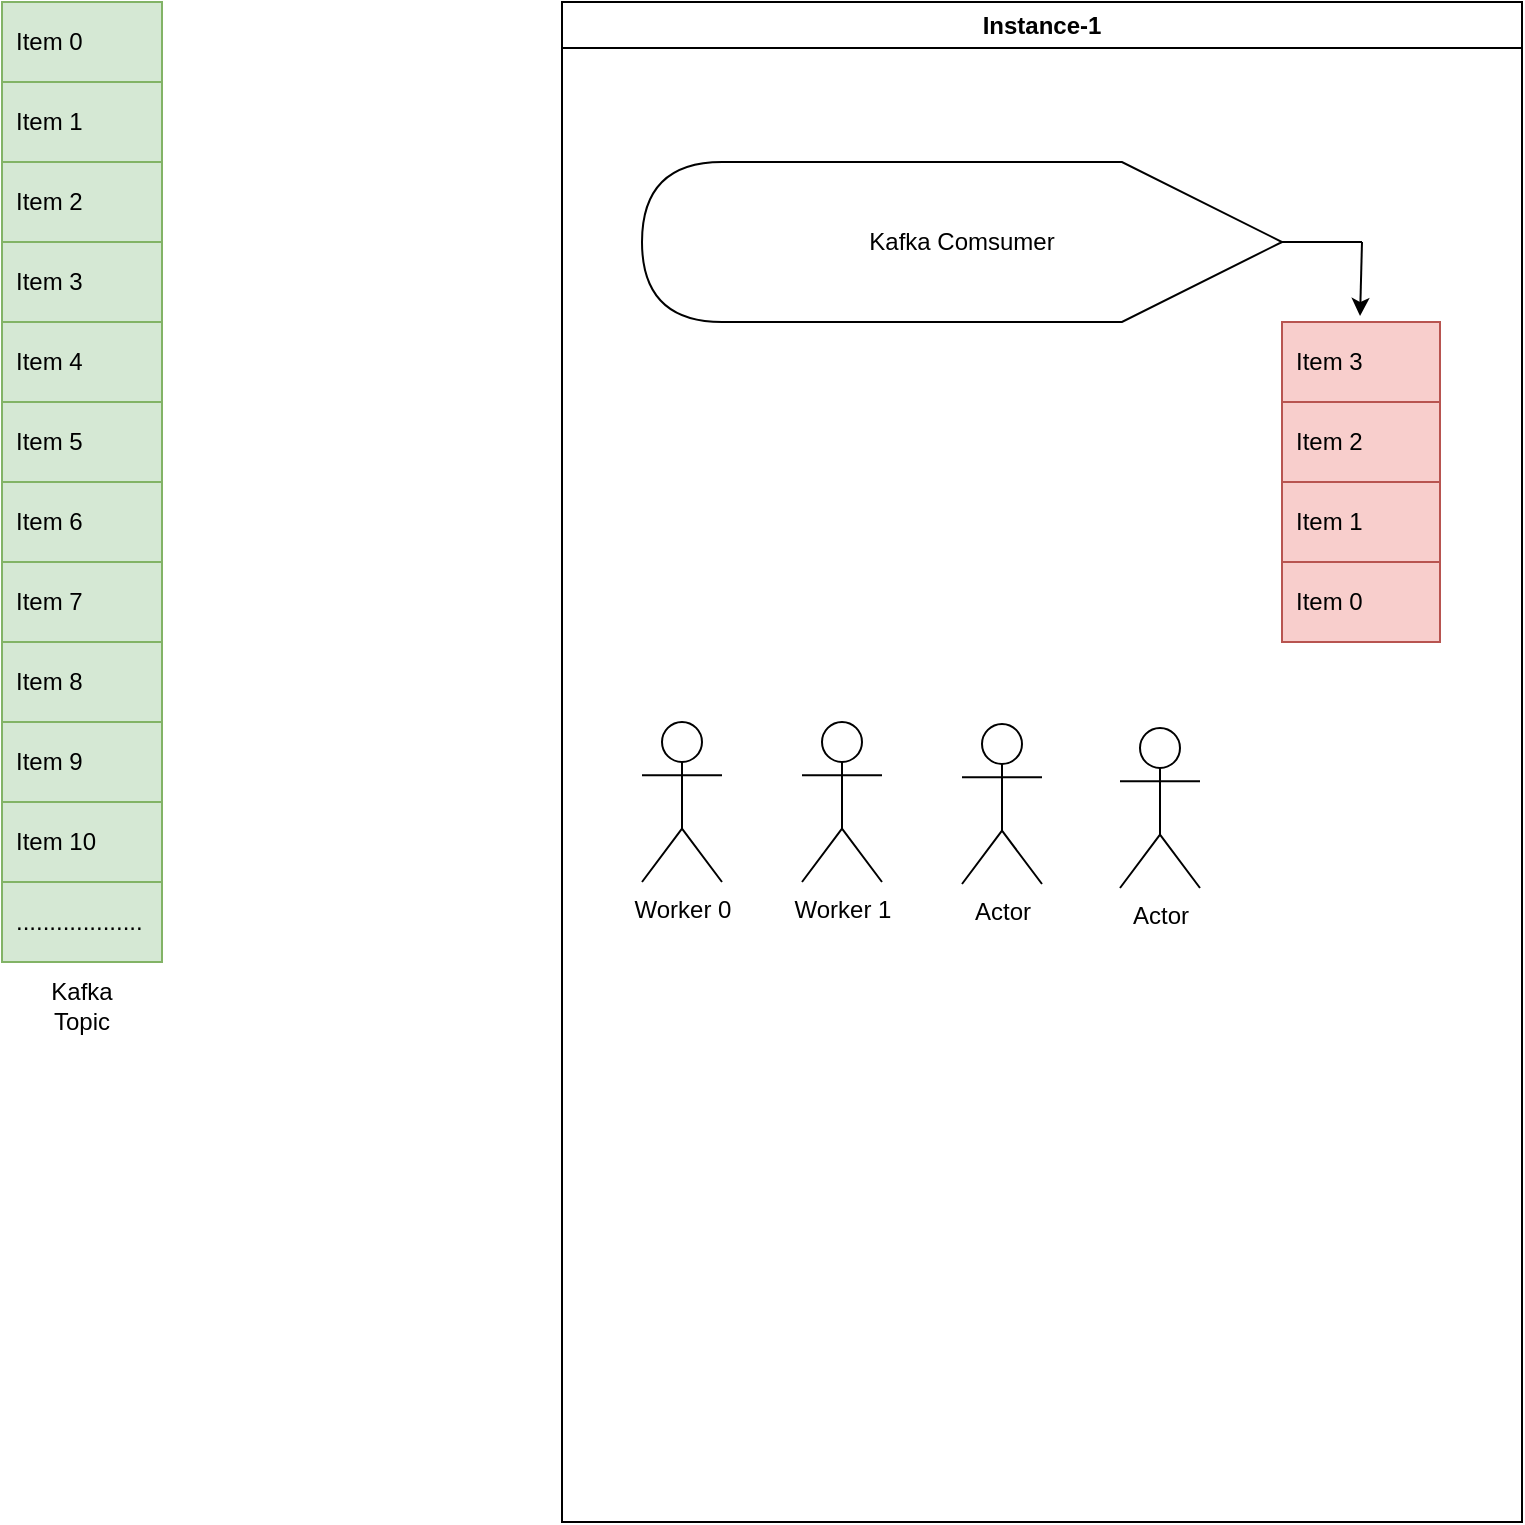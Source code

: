 <mxfile version="24.8.4">
  <diagram name="Page-1" id="sOotC2LdYVgw5ZosODeW">
    <mxGraphModel dx="1434" dy="788" grid="1" gridSize="10" guides="1" tooltips="1" connect="1" arrows="1" fold="1" page="1" pageScale="1" pageWidth="850" pageHeight="1100" math="0" shadow="0">
      <root>
        <mxCell id="0" />
        <mxCell id="1" parent="0" />
        <mxCell id="hxlogFKfareEqJslP9uV-1" value="" style="shape=table;startSize=0;container=1;collapsible=0;childLayout=tableLayout;fontSize=11;fillColor=#d5e8d4;strokeColor=#82b366;" vertex="1" parent="1">
          <mxGeometry x="40" y="40" width="80" height="160" as="geometry" />
        </mxCell>
        <mxCell id="hxlogFKfareEqJslP9uV-2" value="" style="shape=tableRow;horizontal=0;startSize=0;swimlaneHead=0;swimlaneBody=0;strokeColor=inherit;top=0;left=0;bottom=0;right=0;collapsible=0;dropTarget=0;fillColor=none;points=[[0,0.5],[1,0.5]];portConstraint=eastwest;fontSize=16;" vertex="1" parent="hxlogFKfareEqJslP9uV-1">
          <mxGeometry width="80" height="40" as="geometry" />
        </mxCell>
        <mxCell id="hxlogFKfareEqJslP9uV-3" value="Item 0" style="shape=partialRectangle;html=1;whiteSpace=wrap;connectable=0;strokeColor=inherit;overflow=hidden;fillColor=none;top=0;left=0;bottom=0;right=0;pointerEvents=1;fontSize=12;align=left;spacingLeft=5;" vertex="1" parent="hxlogFKfareEqJslP9uV-2">
          <mxGeometry width="80" height="40" as="geometry">
            <mxRectangle width="80" height="40" as="alternateBounds" />
          </mxGeometry>
        </mxCell>
        <mxCell id="hxlogFKfareEqJslP9uV-4" value="" style="shape=tableRow;horizontal=0;startSize=0;swimlaneHead=0;swimlaneBody=0;strokeColor=inherit;top=0;left=0;bottom=0;right=0;collapsible=0;dropTarget=0;fillColor=none;points=[[0,0.5],[1,0.5]];portConstraint=eastwest;fontSize=16;" vertex="1" parent="hxlogFKfareEqJslP9uV-1">
          <mxGeometry y="40" width="80" height="40" as="geometry" />
        </mxCell>
        <mxCell id="hxlogFKfareEqJslP9uV-5" value="Item 1" style="shape=partialRectangle;html=1;whiteSpace=wrap;connectable=0;strokeColor=inherit;overflow=hidden;fillColor=none;top=0;left=0;bottom=0;right=0;pointerEvents=1;fontSize=12;align=left;spacingLeft=5;" vertex="1" parent="hxlogFKfareEqJslP9uV-4">
          <mxGeometry width="80" height="40" as="geometry">
            <mxRectangle width="80" height="40" as="alternateBounds" />
          </mxGeometry>
        </mxCell>
        <mxCell id="hxlogFKfareEqJslP9uV-6" value="" style="shape=tableRow;horizontal=0;startSize=0;swimlaneHead=0;swimlaneBody=0;strokeColor=inherit;top=0;left=0;bottom=0;right=0;collapsible=0;dropTarget=0;fillColor=none;points=[[0,0.5],[1,0.5]];portConstraint=eastwest;fontSize=16;" vertex="1" parent="hxlogFKfareEqJslP9uV-1">
          <mxGeometry y="80" width="80" height="40" as="geometry" />
        </mxCell>
        <mxCell id="hxlogFKfareEqJslP9uV-7" value="Item 2" style="shape=partialRectangle;html=1;whiteSpace=wrap;connectable=0;strokeColor=inherit;overflow=hidden;fillColor=none;top=0;left=0;bottom=0;right=0;pointerEvents=1;fontSize=12;align=left;spacingLeft=5;" vertex="1" parent="hxlogFKfareEqJslP9uV-6">
          <mxGeometry width="80" height="40" as="geometry">
            <mxRectangle width="80" height="40" as="alternateBounds" />
          </mxGeometry>
        </mxCell>
        <mxCell id="hxlogFKfareEqJslP9uV-8" style="shape=tableRow;horizontal=0;startSize=0;swimlaneHead=0;swimlaneBody=0;strokeColor=inherit;top=0;left=0;bottom=0;right=0;collapsible=0;dropTarget=0;fillColor=none;points=[[0,0.5],[1,0.5]];portConstraint=eastwest;fontSize=16;" vertex="1" parent="hxlogFKfareEqJslP9uV-1">
          <mxGeometry y="120" width="80" height="40" as="geometry" />
        </mxCell>
        <mxCell id="hxlogFKfareEqJslP9uV-9" value="Item 3" style="shape=partialRectangle;html=1;whiteSpace=wrap;connectable=0;strokeColor=inherit;overflow=hidden;fillColor=none;top=0;left=0;bottom=0;right=0;pointerEvents=1;fontSize=12;align=left;spacingLeft=5;" vertex="1" parent="hxlogFKfareEqJslP9uV-8">
          <mxGeometry width="80" height="40" as="geometry">
            <mxRectangle width="80" height="40" as="alternateBounds" />
          </mxGeometry>
        </mxCell>
        <mxCell id="hxlogFKfareEqJslP9uV-10" value="" style="shape=table;startSize=0;container=1;collapsible=0;childLayout=tableLayout;fontSize=11;fillColor=#d5e8d4;strokeColor=#82b366;" vertex="1" parent="1">
          <mxGeometry x="40" y="200" width="80" height="160" as="geometry" />
        </mxCell>
        <mxCell id="hxlogFKfareEqJslP9uV-11" value="" style="shape=tableRow;horizontal=0;startSize=0;swimlaneHead=0;swimlaneBody=0;strokeColor=inherit;top=0;left=0;bottom=0;right=0;collapsible=0;dropTarget=0;fillColor=none;points=[[0,0.5],[1,0.5]];portConstraint=eastwest;fontSize=16;" vertex="1" parent="hxlogFKfareEqJslP9uV-10">
          <mxGeometry width="80" height="40" as="geometry" />
        </mxCell>
        <mxCell id="hxlogFKfareEqJslP9uV-12" value="Item 4" style="shape=partialRectangle;html=1;whiteSpace=wrap;connectable=0;strokeColor=inherit;overflow=hidden;fillColor=none;top=0;left=0;bottom=0;right=0;pointerEvents=1;fontSize=12;align=left;spacingLeft=5;" vertex="1" parent="hxlogFKfareEqJslP9uV-11">
          <mxGeometry width="80" height="40" as="geometry">
            <mxRectangle width="80" height="40" as="alternateBounds" />
          </mxGeometry>
        </mxCell>
        <mxCell id="hxlogFKfareEqJslP9uV-13" value="" style="shape=tableRow;horizontal=0;startSize=0;swimlaneHead=0;swimlaneBody=0;strokeColor=inherit;top=0;left=0;bottom=0;right=0;collapsible=0;dropTarget=0;fillColor=none;points=[[0,0.5],[1,0.5]];portConstraint=eastwest;fontSize=16;" vertex="1" parent="hxlogFKfareEqJslP9uV-10">
          <mxGeometry y="40" width="80" height="40" as="geometry" />
        </mxCell>
        <mxCell id="hxlogFKfareEqJslP9uV-14" value="Item 5" style="shape=partialRectangle;html=1;whiteSpace=wrap;connectable=0;strokeColor=inherit;overflow=hidden;fillColor=none;top=0;left=0;bottom=0;right=0;pointerEvents=1;fontSize=12;align=left;spacingLeft=5;" vertex="1" parent="hxlogFKfareEqJslP9uV-13">
          <mxGeometry width="80" height="40" as="geometry">
            <mxRectangle width="80" height="40" as="alternateBounds" />
          </mxGeometry>
        </mxCell>
        <mxCell id="hxlogFKfareEqJslP9uV-15" value="" style="shape=tableRow;horizontal=0;startSize=0;swimlaneHead=0;swimlaneBody=0;strokeColor=inherit;top=0;left=0;bottom=0;right=0;collapsible=0;dropTarget=0;fillColor=none;points=[[0,0.5],[1,0.5]];portConstraint=eastwest;fontSize=16;" vertex="1" parent="hxlogFKfareEqJslP9uV-10">
          <mxGeometry y="80" width="80" height="40" as="geometry" />
        </mxCell>
        <mxCell id="hxlogFKfareEqJslP9uV-16" value="Item 6" style="shape=partialRectangle;html=1;whiteSpace=wrap;connectable=0;strokeColor=inherit;overflow=hidden;fillColor=none;top=0;left=0;bottom=0;right=0;pointerEvents=1;fontSize=12;align=left;spacingLeft=5;" vertex="1" parent="hxlogFKfareEqJslP9uV-15">
          <mxGeometry width="80" height="40" as="geometry">
            <mxRectangle width="80" height="40" as="alternateBounds" />
          </mxGeometry>
        </mxCell>
        <mxCell id="hxlogFKfareEqJslP9uV-17" style="shape=tableRow;horizontal=0;startSize=0;swimlaneHead=0;swimlaneBody=0;strokeColor=inherit;top=0;left=0;bottom=0;right=0;collapsible=0;dropTarget=0;fillColor=none;points=[[0,0.5],[1,0.5]];portConstraint=eastwest;fontSize=16;" vertex="1" parent="hxlogFKfareEqJslP9uV-10">
          <mxGeometry y="120" width="80" height="40" as="geometry" />
        </mxCell>
        <mxCell id="hxlogFKfareEqJslP9uV-18" value="Item 7" style="shape=partialRectangle;html=1;whiteSpace=wrap;connectable=0;strokeColor=inherit;overflow=hidden;fillColor=none;top=0;left=0;bottom=0;right=0;pointerEvents=1;fontSize=12;align=left;spacingLeft=5;" vertex="1" parent="hxlogFKfareEqJslP9uV-17">
          <mxGeometry width="80" height="40" as="geometry">
            <mxRectangle width="80" height="40" as="alternateBounds" />
          </mxGeometry>
        </mxCell>
        <mxCell id="hxlogFKfareEqJslP9uV-24" value="Instance-1" style="swimlane;whiteSpace=wrap;html=1;swimlaneFillColor=none;" vertex="1" parent="1">
          <mxGeometry x="320" y="40" width="480" height="760" as="geometry" />
        </mxCell>
        <mxCell id="hxlogFKfareEqJslP9uV-36" value="" style="shape=table;startSize=0;container=1;collapsible=0;childLayout=tableLayout;fontSize=11;fillColor=#f8cecc;strokeColor=#b85450;swimlaneFillColor=#d0a4a4;" vertex="1" parent="hxlogFKfareEqJslP9uV-24">
          <mxGeometry x="360" y="160" width="79" height="160" as="geometry" />
        </mxCell>
        <mxCell id="hxlogFKfareEqJslP9uV-37" value="" style="shape=tableRow;horizontal=0;startSize=0;swimlaneHead=0;swimlaneBody=0;strokeColor=inherit;top=0;left=0;bottom=0;right=0;collapsible=0;dropTarget=0;fillColor=none;points=[[0,0.5],[1,0.5]];portConstraint=eastwest;fontSize=16;" vertex="1" parent="hxlogFKfareEqJslP9uV-36">
          <mxGeometry width="79" height="40" as="geometry" />
        </mxCell>
        <mxCell id="hxlogFKfareEqJslP9uV-38" value="Item 3" style="shape=partialRectangle;html=1;whiteSpace=wrap;connectable=0;strokeColor=inherit;overflow=hidden;fillColor=none;top=0;left=0;bottom=0;right=0;pointerEvents=1;fontSize=12;align=left;spacingLeft=5;" vertex="1" parent="hxlogFKfareEqJslP9uV-37">
          <mxGeometry width="79" height="40" as="geometry">
            <mxRectangle width="79" height="40" as="alternateBounds" />
          </mxGeometry>
        </mxCell>
        <mxCell id="hxlogFKfareEqJslP9uV-39" value="" style="shape=tableRow;horizontal=0;startSize=0;swimlaneHead=0;swimlaneBody=0;strokeColor=inherit;top=0;left=0;bottom=0;right=0;collapsible=0;dropTarget=0;fillColor=none;points=[[0,0.5],[1,0.5]];portConstraint=eastwest;fontSize=16;" vertex="1" parent="hxlogFKfareEqJslP9uV-36">
          <mxGeometry y="40" width="79" height="40" as="geometry" />
        </mxCell>
        <mxCell id="hxlogFKfareEqJslP9uV-40" value="Item 2" style="shape=partialRectangle;html=1;whiteSpace=wrap;connectable=0;strokeColor=inherit;overflow=hidden;fillColor=none;top=0;left=0;bottom=0;right=0;pointerEvents=1;fontSize=12;align=left;spacingLeft=5;" vertex="1" parent="hxlogFKfareEqJslP9uV-39">
          <mxGeometry width="79" height="40" as="geometry">
            <mxRectangle width="79" height="40" as="alternateBounds" />
          </mxGeometry>
        </mxCell>
        <mxCell id="hxlogFKfareEqJslP9uV-41" value="" style="shape=tableRow;horizontal=0;startSize=0;swimlaneHead=0;swimlaneBody=0;strokeColor=inherit;top=0;left=0;bottom=0;right=0;collapsible=0;dropTarget=0;fillColor=none;points=[[0,0.5],[1,0.5]];portConstraint=eastwest;fontSize=16;" vertex="1" parent="hxlogFKfareEqJslP9uV-36">
          <mxGeometry y="80" width="79" height="40" as="geometry" />
        </mxCell>
        <mxCell id="hxlogFKfareEqJslP9uV-42" value="Item 1" style="shape=partialRectangle;html=1;whiteSpace=wrap;connectable=0;strokeColor=inherit;overflow=hidden;fillColor=none;top=0;left=0;bottom=0;right=0;pointerEvents=1;fontSize=12;align=left;spacingLeft=5;" vertex="1" parent="hxlogFKfareEqJslP9uV-41">
          <mxGeometry width="79" height="40" as="geometry">
            <mxRectangle width="79" height="40" as="alternateBounds" />
          </mxGeometry>
        </mxCell>
        <mxCell id="hxlogFKfareEqJslP9uV-43" style="shape=tableRow;horizontal=0;startSize=0;swimlaneHead=0;swimlaneBody=0;strokeColor=inherit;top=0;left=0;bottom=0;right=0;collapsible=0;dropTarget=0;fillColor=none;points=[[0,0.5],[1,0.5]];portConstraint=eastwest;fontSize=16;" vertex="1" parent="hxlogFKfareEqJslP9uV-36">
          <mxGeometry y="120" width="79" height="40" as="geometry" />
        </mxCell>
        <mxCell id="hxlogFKfareEqJslP9uV-44" value="Item 0" style="shape=partialRectangle;html=1;whiteSpace=wrap;connectable=0;strokeColor=inherit;overflow=hidden;fillColor=none;top=0;left=0;bottom=0;right=0;pointerEvents=1;fontSize=12;align=left;spacingLeft=5;" vertex="1" parent="hxlogFKfareEqJslP9uV-43">
          <mxGeometry width="79" height="40" as="geometry">
            <mxRectangle width="79" height="40" as="alternateBounds" />
          </mxGeometry>
        </mxCell>
        <mxCell id="hxlogFKfareEqJslP9uV-64" value="Kafka Comsumer" style="shape=display;whiteSpace=wrap;html=1;direction=west;" vertex="1" parent="hxlogFKfareEqJslP9uV-24">
          <mxGeometry x="40" y="80" width="320" height="80" as="geometry" />
        </mxCell>
        <mxCell id="hxlogFKfareEqJslP9uV-67" value="" style="endArrow=none;html=1;rounded=0;exitX=0;exitY=0.5;exitDx=0;exitDy=0;exitPerimeter=0;" edge="1" parent="hxlogFKfareEqJslP9uV-24" source="hxlogFKfareEqJslP9uV-64">
          <mxGeometry width="50" height="50" relative="1" as="geometry">
            <mxPoint x="374.5" y="120" as="sourcePoint" />
            <mxPoint x="400" y="120" as="targetPoint" />
          </mxGeometry>
        </mxCell>
        <mxCell id="hxlogFKfareEqJslP9uV-70" value="Worker 0" style="shape=umlActor;verticalLabelPosition=bottom;verticalAlign=top;html=1;outlineConnect=0;" vertex="1" parent="hxlogFKfareEqJslP9uV-24">
          <mxGeometry x="40" y="360" width="40" height="80" as="geometry" />
        </mxCell>
        <mxCell id="hxlogFKfareEqJslP9uV-71" value="Worker 1" style="shape=umlActor;verticalLabelPosition=bottom;verticalAlign=top;html=1;outlineConnect=0;" vertex="1" parent="hxlogFKfareEqJslP9uV-24">
          <mxGeometry x="120" y="360" width="40" height="80" as="geometry" />
        </mxCell>
        <mxCell id="hxlogFKfareEqJslP9uV-54" value="" style="shape=table;startSize=0;container=1;collapsible=0;childLayout=tableLayout;fontSize=11;fillColor=#d5e8d4;strokeColor=#82b366;" vertex="1" parent="1">
          <mxGeometry x="40" y="360" width="80" height="160" as="geometry" />
        </mxCell>
        <mxCell id="hxlogFKfareEqJslP9uV-55" value="" style="shape=tableRow;horizontal=0;startSize=0;swimlaneHead=0;swimlaneBody=0;strokeColor=inherit;top=0;left=0;bottom=0;right=0;collapsible=0;dropTarget=0;fillColor=none;points=[[0,0.5],[1,0.5]];portConstraint=eastwest;fontSize=16;" vertex="1" parent="hxlogFKfareEqJslP9uV-54">
          <mxGeometry width="80" height="40" as="geometry" />
        </mxCell>
        <mxCell id="hxlogFKfareEqJslP9uV-56" value="Item 8" style="shape=partialRectangle;html=1;whiteSpace=wrap;connectable=0;strokeColor=inherit;overflow=hidden;fillColor=none;top=0;left=0;bottom=0;right=0;pointerEvents=1;fontSize=12;align=left;spacingLeft=5;" vertex="1" parent="hxlogFKfareEqJslP9uV-55">
          <mxGeometry width="80" height="40" as="geometry">
            <mxRectangle width="80" height="40" as="alternateBounds" />
          </mxGeometry>
        </mxCell>
        <mxCell id="hxlogFKfareEqJslP9uV-57" value="" style="shape=tableRow;horizontal=0;startSize=0;swimlaneHead=0;swimlaneBody=0;strokeColor=inherit;top=0;left=0;bottom=0;right=0;collapsible=0;dropTarget=0;fillColor=none;points=[[0,0.5],[1,0.5]];portConstraint=eastwest;fontSize=16;" vertex="1" parent="hxlogFKfareEqJslP9uV-54">
          <mxGeometry y="40" width="80" height="40" as="geometry" />
        </mxCell>
        <mxCell id="hxlogFKfareEqJslP9uV-58" value="Item 9" style="shape=partialRectangle;html=1;whiteSpace=wrap;connectable=0;strokeColor=inherit;overflow=hidden;fillColor=none;top=0;left=0;bottom=0;right=0;pointerEvents=1;fontSize=12;align=left;spacingLeft=5;" vertex="1" parent="hxlogFKfareEqJslP9uV-57">
          <mxGeometry width="80" height="40" as="geometry">
            <mxRectangle width="80" height="40" as="alternateBounds" />
          </mxGeometry>
        </mxCell>
        <mxCell id="hxlogFKfareEqJslP9uV-59" value="" style="shape=tableRow;horizontal=0;startSize=0;swimlaneHead=0;swimlaneBody=0;strokeColor=inherit;top=0;left=0;bottom=0;right=0;collapsible=0;dropTarget=0;fillColor=none;points=[[0,0.5],[1,0.5]];portConstraint=eastwest;fontSize=16;" vertex="1" parent="hxlogFKfareEqJslP9uV-54">
          <mxGeometry y="80" width="80" height="40" as="geometry" />
        </mxCell>
        <mxCell id="hxlogFKfareEqJslP9uV-60" value="Item 10" style="shape=partialRectangle;html=1;whiteSpace=wrap;connectable=0;strokeColor=inherit;overflow=hidden;fillColor=none;top=0;left=0;bottom=0;right=0;pointerEvents=1;fontSize=12;align=left;spacingLeft=5;" vertex="1" parent="hxlogFKfareEqJslP9uV-59">
          <mxGeometry width="80" height="40" as="geometry">
            <mxRectangle width="80" height="40" as="alternateBounds" />
          </mxGeometry>
        </mxCell>
        <mxCell id="hxlogFKfareEqJslP9uV-61" style="shape=tableRow;horizontal=0;startSize=0;swimlaneHead=0;swimlaneBody=0;strokeColor=inherit;top=0;left=0;bottom=0;right=0;collapsible=0;dropTarget=0;fillColor=none;points=[[0,0.5],[1,0.5]];portConstraint=eastwest;fontSize=16;" vertex="1" parent="hxlogFKfareEqJslP9uV-54">
          <mxGeometry y="120" width="80" height="40" as="geometry" />
        </mxCell>
        <mxCell id="hxlogFKfareEqJslP9uV-62" value="..................." style="shape=partialRectangle;html=1;whiteSpace=wrap;connectable=0;strokeColor=inherit;overflow=hidden;fillColor=none;top=0;left=0;bottom=0;right=0;pointerEvents=1;fontSize=12;align=left;spacingLeft=5;" vertex="1" parent="hxlogFKfareEqJslP9uV-61">
          <mxGeometry width="80" height="40" as="geometry">
            <mxRectangle width="80" height="40" as="alternateBounds" />
          </mxGeometry>
        </mxCell>
        <mxCell id="hxlogFKfareEqJslP9uV-63" value="Kafka Topic" style="text;html=1;align=center;verticalAlign=middle;whiteSpace=wrap;rounded=0;" vertex="1" parent="1">
          <mxGeometry x="50" y="527" width="60" height="30" as="geometry" />
        </mxCell>
        <mxCell id="hxlogFKfareEqJslP9uV-69" value="" style="endArrow=classic;html=1;rounded=0;entryX=0.494;entryY=-0.075;entryDx=0;entryDy=0;entryPerimeter=0;" edge="1" parent="1" target="hxlogFKfareEqJslP9uV-37">
          <mxGeometry width="50" height="50" relative="1" as="geometry">
            <mxPoint x="720" y="160" as="sourcePoint" />
            <mxPoint x="450" y="340" as="targetPoint" />
          </mxGeometry>
        </mxCell>
        <mxCell id="hxlogFKfareEqJslP9uV-83" value="Actor" style="shape=umlActor;verticalLabelPosition=bottom;verticalAlign=top;html=1;outlineConnect=0;" vertex="1" parent="1">
          <mxGeometry x="520" y="401" width="40" height="80" as="geometry" />
        </mxCell>
        <mxCell id="hxlogFKfareEqJslP9uV-84" value="Actor" style="shape=umlActor;verticalLabelPosition=bottom;verticalAlign=top;html=1;outlineConnect=0;" vertex="1" parent="1">
          <mxGeometry x="599" y="403" width="40" height="80" as="geometry" />
        </mxCell>
      </root>
    </mxGraphModel>
  </diagram>
</mxfile>
